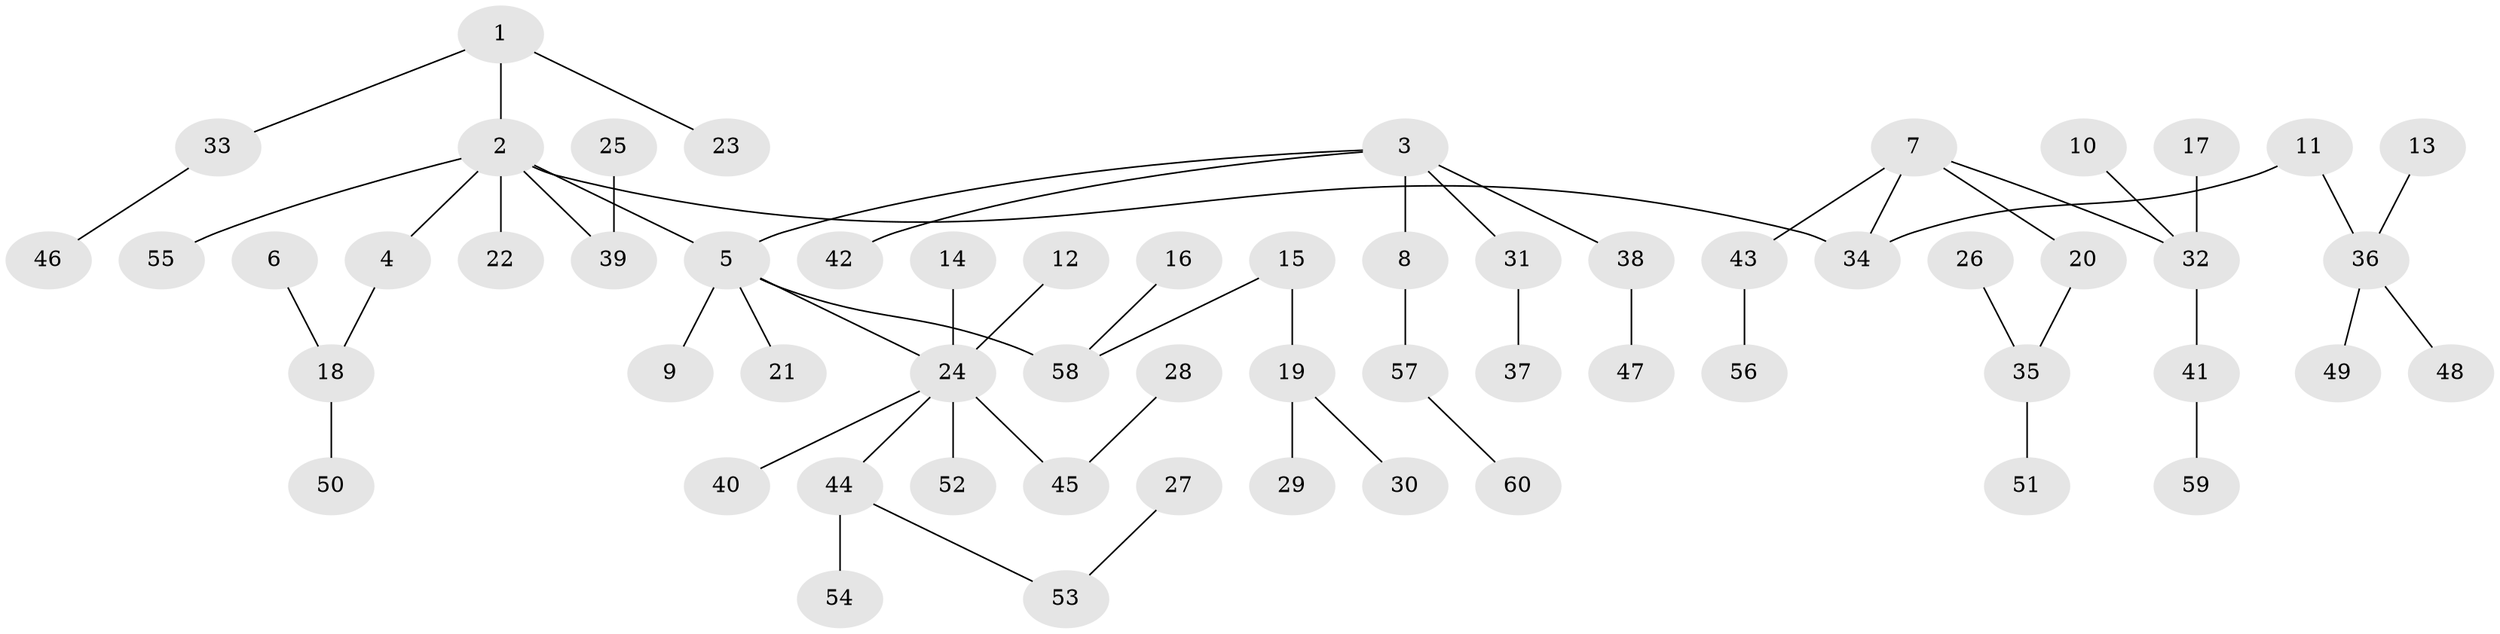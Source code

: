 // original degree distribution, {7: 0.016666666666666666, 3: 0.15833333333333333, 5: 0.016666666666666666, 2: 0.25, 1: 0.49166666666666664, 4: 0.05, 6: 0.008333333333333333, 8: 0.008333333333333333}
// Generated by graph-tools (version 1.1) at 2025/50/03/09/25 03:50:18]
// undirected, 60 vertices, 59 edges
graph export_dot {
graph [start="1"]
  node [color=gray90,style=filled];
  1;
  2;
  3;
  4;
  5;
  6;
  7;
  8;
  9;
  10;
  11;
  12;
  13;
  14;
  15;
  16;
  17;
  18;
  19;
  20;
  21;
  22;
  23;
  24;
  25;
  26;
  27;
  28;
  29;
  30;
  31;
  32;
  33;
  34;
  35;
  36;
  37;
  38;
  39;
  40;
  41;
  42;
  43;
  44;
  45;
  46;
  47;
  48;
  49;
  50;
  51;
  52;
  53;
  54;
  55;
  56;
  57;
  58;
  59;
  60;
  1 -- 2 [weight=1.0];
  1 -- 23 [weight=1.0];
  1 -- 33 [weight=1.0];
  2 -- 4 [weight=1.0];
  2 -- 5 [weight=1.0];
  2 -- 22 [weight=1.0];
  2 -- 34 [weight=1.0];
  2 -- 39 [weight=1.0];
  2 -- 55 [weight=1.0];
  3 -- 5 [weight=1.0];
  3 -- 8 [weight=1.0];
  3 -- 31 [weight=1.0];
  3 -- 38 [weight=1.0];
  3 -- 42 [weight=1.0];
  4 -- 18 [weight=1.0];
  5 -- 9 [weight=1.0];
  5 -- 21 [weight=1.0];
  5 -- 24 [weight=1.0];
  5 -- 58 [weight=1.0];
  6 -- 18 [weight=1.0];
  7 -- 20 [weight=1.0];
  7 -- 32 [weight=1.0];
  7 -- 34 [weight=1.0];
  7 -- 43 [weight=1.0];
  8 -- 57 [weight=1.0];
  10 -- 32 [weight=1.0];
  11 -- 34 [weight=1.0];
  11 -- 36 [weight=1.0];
  12 -- 24 [weight=1.0];
  13 -- 36 [weight=1.0];
  14 -- 24 [weight=1.0];
  15 -- 19 [weight=1.0];
  15 -- 58 [weight=1.0];
  16 -- 58 [weight=1.0];
  17 -- 32 [weight=1.0];
  18 -- 50 [weight=1.0];
  19 -- 29 [weight=1.0];
  19 -- 30 [weight=1.0];
  20 -- 35 [weight=1.0];
  24 -- 40 [weight=1.0];
  24 -- 44 [weight=1.0];
  24 -- 45 [weight=1.0];
  24 -- 52 [weight=1.0];
  25 -- 39 [weight=1.0];
  26 -- 35 [weight=1.0];
  27 -- 53 [weight=1.0];
  28 -- 45 [weight=1.0];
  31 -- 37 [weight=1.0];
  32 -- 41 [weight=1.0];
  33 -- 46 [weight=1.0];
  35 -- 51 [weight=1.0];
  36 -- 48 [weight=1.0];
  36 -- 49 [weight=1.0];
  38 -- 47 [weight=1.0];
  41 -- 59 [weight=1.0];
  43 -- 56 [weight=1.0];
  44 -- 53 [weight=1.0];
  44 -- 54 [weight=1.0];
  57 -- 60 [weight=1.0];
}
